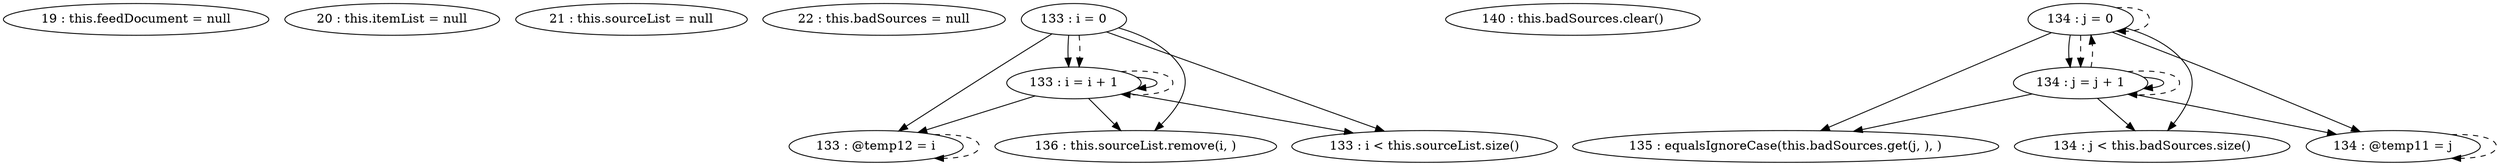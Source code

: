 digraph G {
"19 : this.feedDocument = null"
"20 : this.itemList = null"
"21 : this.sourceList = null"
"22 : this.badSources = null"
"133 : i = 0"
"133 : i = 0" -> "133 : @temp12 = i"
"133 : i = 0" -> "136 : this.sourceList.remove(i, )"
"133 : i = 0" -> "133 : i = i + 1"
"133 : i = 0" -> "133 : i < this.sourceList.size()"
"133 : i = 0" -> "133 : i = i + 1" [style=dashed]
"133 : i < this.sourceList.size()"
"140 : this.badSources.clear()"
"134 : j = 0"
"134 : j = 0" -> "135 : equalsIgnoreCase(this.badSources.get(j, ), )"
"134 : j = 0" -> "134 : j < this.badSources.size()"
"134 : j = 0" -> "134 : @temp11 = j"
"134 : j = 0" -> "134 : j = j + 1"
"134 : j = 0" -> "134 : j = 0" [style=dashed]
"134 : j = 0" -> "134 : j = j + 1" [style=dashed]
"134 : j < this.badSources.size()"
"135 : equalsIgnoreCase(this.badSources.get(j, ), )"
"133 : @temp12 = i"
"133 : @temp12 = i" -> "133 : @temp12 = i" [style=dashed]
"133 : i = i + 1"
"133 : i = i + 1" -> "133 : @temp12 = i"
"133 : i = i + 1" -> "136 : this.sourceList.remove(i, )"
"133 : i = i + 1" -> "133 : i = i + 1"
"133 : i = i + 1" -> "133 : i < this.sourceList.size()"
"133 : i = i + 1" -> "133 : i = i + 1" [style=dashed]
"136 : this.sourceList.remove(i, )"
"134 : @temp11 = j"
"134 : @temp11 = j" -> "134 : @temp11 = j" [style=dashed]
"134 : j = j + 1"
"134 : j = j + 1" -> "135 : equalsIgnoreCase(this.badSources.get(j, ), )"
"134 : j = j + 1" -> "134 : j < this.badSources.size()"
"134 : j = j + 1" -> "134 : @temp11 = j"
"134 : j = j + 1" -> "134 : j = j + 1"
"134 : j = j + 1" -> "134 : j = 0" [style=dashed]
"134 : j = j + 1" -> "134 : j = j + 1" [style=dashed]
}